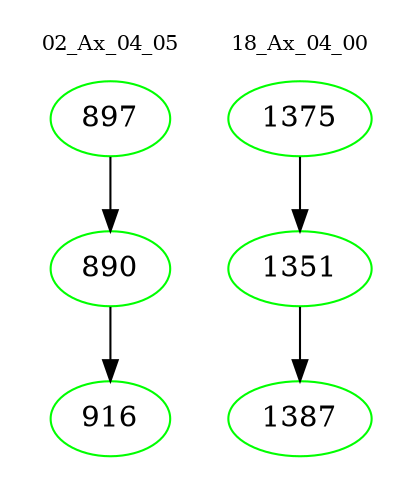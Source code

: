 digraph{
subgraph cluster_0 {
color = white
label = "02_Ax_04_05";
fontsize=10;
T0_897 [label="897", color="green"]
T0_897 -> T0_890 [color="black"]
T0_890 [label="890", color="green"]
T0_890 -> T0_916 [color="black"]
T0_916 [label="916", color="green"]
}
subgraph cluster_1 {
color = white
label = "18_Ax_04_00";
fontsize=10;
T1_1375 [label="1375", color="green"]
T1_1375 -> T1_1351 [color="black"]
T1_1351 [label="1351", color="green"]
T1_1351 -> T1_1387 [color="black"]
T1_1387 [label="1387", color="green"]
}
}
